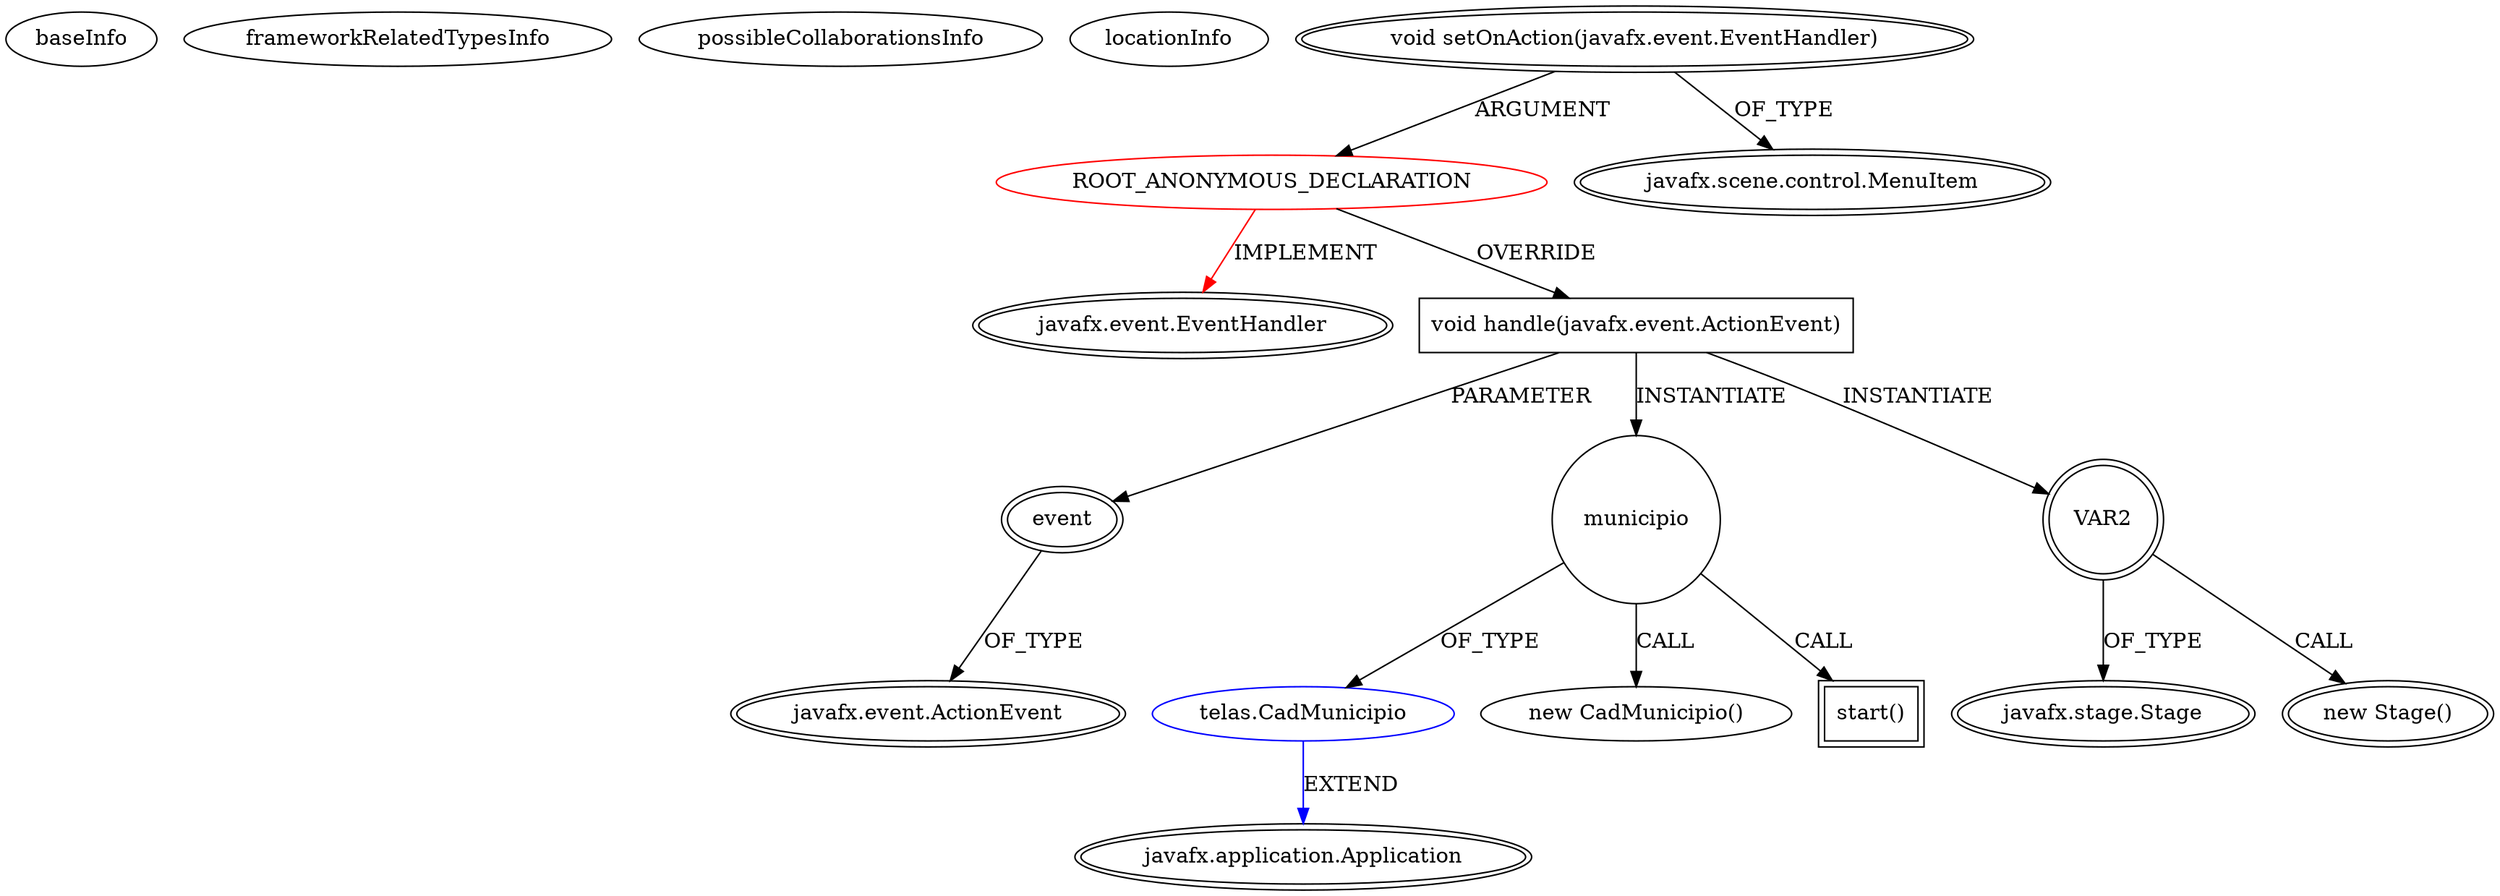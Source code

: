 digraph {
baseInfo[graphId=4701,category="extension_graph",isAnonymous=true,possibleRelation=true]
frameworkRelatedTypesInfo[0="javafx.event.EventHandler"]
possibleCollaborationsInfo[0="4701~OVERRIDING_METHOD_DECLARATION-INSTANTIATION-~javafx.event.EventHandler ~javafx.application.Application ~true~false"]
locationInfo[projectName="viniciusbellini-Praticando",filePath="/viniciusbellini-Praticando/Praticando-master/src/telas/MenuPrincipal.java",contextSignature="void start(javafx.stage.Stage)",graphId="4701"]
0[label="ROOT_ANONYMOUS_DECLARATION",vertexType="ROOT_ANONYMOUS_DECLARATION",isFrameworkType=false,color=red]
1[label="javafx.event.EventHandler",vertexType="FRAMEWORK_INTERFACE_TYPE",isFrameworkType=true,peripheries=2]
2[label="void setOnAction(javafx.event.EventHandler)",vertexType="OUTSIDE_CALL",isFrameworkType=true,peripheries=2]
3[label="javafx.scene.control.MenuItem",vertexType="FRAMEWORK_CLASS_TYPE",isFrameworkType=true,peripheries=2]
4[label="void handle(javafx.event.ActionEvent)",vertexType="OVERRIDING_METHOD_DECLARATION",isFrameworkType=false,shape=box]
5[label="event",vertexType="PARAMETER_DECLARATION",isFrameworkType=true,peripheries=2]
6[label="javafx.event.ActionEvent",vertexType="FRAMEWORK_CLASS_TYPE",isFrameworkType=true,peripheries=2]
8[label="municipio",vertexType="VARIABLE_EXPRESION",isFrameworkType=false,shape=circle]
9[label="telas.CadMunicipio",vertexType="REFERENCE_CLIENT_CLASS_DECLARATION",isFrameworkType=false,color=blue]
10[label="javafx.application.Application",vertexType="FRAMEWORK_CLASS_TYPE",isFrameworkType=true,peripheries=2]
7[label="new CadMunicipio()",vertexType="CONSTRUCTOR_CALL",isFrameworkType=false]
12[label="start()",vertexType="INSIDE_CALL",isFrameworkType=true,peripheries=2,shape=box]
14[label="VAR2",vertexType="VARIABLE_EXPRESION",isFrameworkType=true,peripheries=2,shape=circle]
15[label="javafx.stage.Stage",vertexType="FRAMEWORK_CLASS_TYPE",isFrameworkType=true,peripheries=2]
13[label="new Stage()",vertexType="CONSTRUCTOR_CALL",isFrameworkType=true,peripheries=2]
0->1[label="IMPLEMENT",color=red]
2->0[label="ARGUMENT"]
2->3[label="OF_TYPE"]
0->4[label="OVERRIDE"]
5->6[label="OF_TYPE"]
4->5[label="PARAMETER"]
4->8[label="INSTANTIATE"]
9->10[label="EXTEND",color=blue]
8->9[label="OF_TYPE"]
8->7[label="CALL"]
8->12[label="CALL"]
4->14[label="INSTANTIATE"]
14->15[label="OF_TYPE"]
14->13[label="CALL"]
}
